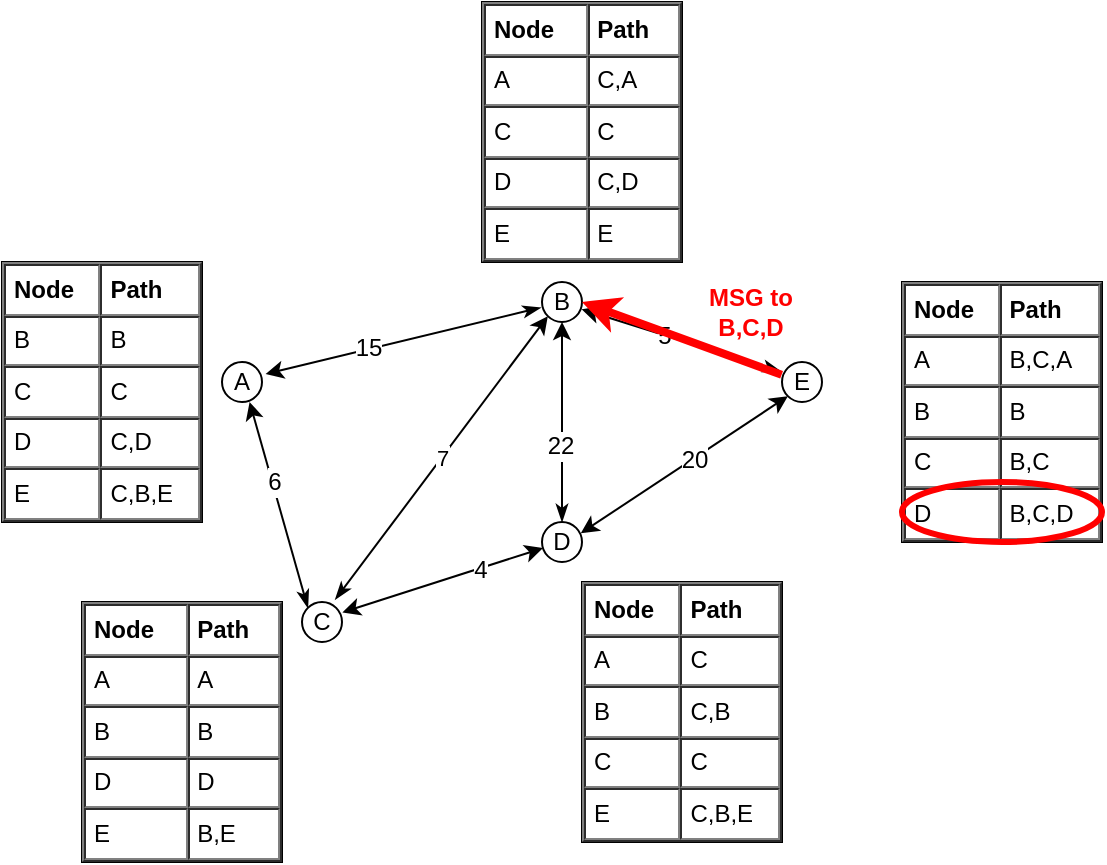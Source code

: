 <mxfile version="12.8.8" type="device"><diagram id="sx22odsF3yvGZIQwLneW" name="Page-1"><mxGraphModel dx="981" dy="530" grid="1" gridSize="10" guides="1" tooltips="1" connect="1" arrows="1" fold="1" page="1" pageScale="1" pageWidth="827" pageHeight="1169" math="0" shadow="0"><root><mxCell id="0"/><mxCell id="1" parent="0"/><mxCell id="Yn7ocNPaMwcuOcVTkm1H-1" value="&lt;div&gt;A&lt;/div&gt;" style="ellipse;whiteSpace=wrap;html=1;" parent="1" vertex="1"><mxGeometry x="150" y="230" width="20" height="20" as="geometry"/></mxCell><mxCell id="Yn7ocNPaMwcuOcVTkm1H-2" value="E" style="ellipse;whiteSpace=wrap;html=1;" parent="1" vertex="1"><mxGeometry x="430" y="230" width="20" height="20" as="geometry"/></mxCell><mxCell id="Yn7ocNPaMwcuOcVTkm1H-3" value="D" style="ellipse;whiteSpace=wrap;html=1;" parent="1" vertex="1"><mxGeometry x="310" y="310" width="20" height="20" as="geometry"/></mxCell><mxCell id="Yn7ocNPaMwcuOcVTkm1H-4" value="C" style="ellipse;whiteSpace=wrap;html=1;" parent="1" vertex="1"><mxGeometry x="190" y="350" width="20" height="20" as="geometry"/></mxCell><mxCell id="Yn7ocNPaMwcuOcVTkm1H-5" value="B" style="ellipse;whiteSpace=wrap;html=1;" parent="1" vertex="1"><mxGeometry x="310" y="190" width="20" height="20" as="geometry"/></mxCell><mxCell id="Yn7ocNPaMwcuOcVTkm1H-6" value="" style="endArrow=classic;html=1;exitX=0.5;exitY=0;exitDx=0;exitDy=0;entryX=0.5;entryY=1;entryDx=0;entryDy=0;startArrow=classicThin;startFill=1;" parent="1" source="Yn7ocNPaMwcuOcVTkm1H-3" target="Yn7ocNPaMwcuOcVTkm1H-5" edge="1"><mxGeometry width="50" height="50" relative="1" as="geometry"><mxPoint x="330" y="330" as="sourcePoint"/><mxPoint x="380" y="280" as="targetPoint"/></mxGeometry></mxCell><mxCell id="Yn7ocNPaMwcuOcVTkm1H-7" value="22" style="text;html=1;align=center;verticalAlign=middle;resizable=0;points=[];labelBackgroundColor=#ffffff;" parent="Yn7ocNPaMwcuOcVTkm1H-6" vertex="1" connectable="0"><mxGeometry x="-0.242" y="1" relative="1" as="geometry"><mxPoint as="offset"/></mxGeometry></mxCell><mxCell id="Yn7ocNPaMwcuOcVTkm1H-8" value="" style="endArrow=classic;html=1;entryX=1.01;entryY=0.26;entryDx=0;entryDy=0;entryPerimeter=0;startArrow=classic;startFill=1;" parent="1" source="Yn7ocNPaMwcuOcVTkm1H-3" target="Yn7ocNPaMwcuOcVTkm1H-4" edge="1"><mxGeometry width="50" height="50" relative="1" as="geometry"><mxPoint x="330" y="320" as="sourcePoint"/><mxPoint x="330" y="220" as="targetPoint"/></mxGeometry></mxCell><mxCell id="Yn7ocNPaMwcuOcVTkm1H-9" value="4" style="text;html=1;align=center;verticalAlign=middle;resizable=0;points=[];labelBackgroundColor=#ffffff;" parent="Yn7ocNPaMwcuOcVTkm1H-8" vertex="1" connectable="0"><mxGeometry x="-0.362" y="1" relative="1" as="geometry"><mxPoint as="offset"/></mxGeometry></mxCell><mxCell id="Yn7ocNPaMwcuOcVTkm1H-10" value="" style="endArrow=classic;html=1;exitX=0.97;exitY=0.28;exitDx=0;exitDy=0;entryX=0;entryY=1;entryDx=0;entryDy=0;exitPerimeter=0;startArrow=classic;startFill=1;" parent="1" source="Yn7ocNPaMwcuOcVTkm1H-3" target="Yn7ocNPaMwcuOcVTkm1H-2" edge="1"><mxGeometry width="50" height="50" relative="1" as="geometry"><mxPoint x="340" y="330" as="sourcePoint"/><mxPoint x="340" y="230" as="targetPoint"/></mxGeometry></mxCell><mxCell id="Yn7ocNPaMwcuOcVTkm1H-11" value="&lt;div&gt;20&lt;/div&gt;" style="text;html=1;align=center;verticalAlign=middle;resizable=0;points=[];labelBackgroundColor=#ffffff;" parent="Yn7ocNPaMwcuOcVTkm1H-10" vertex="1" connectable="0"><mxGeometry x="0.08" relative="1" as="geometry"><mxPoint as="offset"/></mxGeometry></mxCell><mxCell id="Yn7ocNPaMwcuOcVTkm1H-12" value="" style="endArrow=classic;html=1;exitX=-0.03;exitY=0.24;exitDx=0;exitDy=0;entryX=0.99;entryY=0.68;entryDx=0;entryDy=0;startArrow=classicThin;startFill=1;exitPerimeter=0;entryPerimeter=0;" parent="1" source="Yn7ocNPaMwcuOcVTkm1H-2" target="Yn7ocNPaMwcuOcVTkm1H-5" edge="1"><mxGeometry width="50" height="50" relative="1" as="geometry"><mxPoint x="330" y="320" as="sourcePoint"/><mxPoint x="330" y="220" as="targetPoint"/></mxGeometry></mxCell><mxCell id="Yn7ocNPaMwcuOcVTkm1H-13" value="5" style="text;html=1;align=center;verticalAlign=middle;resizable=0;points=[];labelBackgroundColor=#ffffff;" parent="Yn7ocNPaMwcuOcVTkm1H-12" vertex="1" connectable="0"><mxGeometry x="0.183" relative="1" as="geometry"><mxPoint as="offset"/></mxGeometry></mxCell><mxCell id="Yn7ocNPaMwcuOcVTkm1H-14" value="7" style="endArrow=classic;html=1;exitX=0.83;exitY=-0.06;exitDx=0;exitDy=0;entryX=0;entryY=1;entryDx=0;entryDy=0;startArrow=classicThin;startFill=1;exitPerimeter=0;" parent="1" source="Yn7ocNPaMwcuOcVTkm1H-4" target="Yn7ocNPaMwcuOcVTkm1H-5" edge="1"><mxGeometry width="50" height="50" relative="1" as="geometry"><mxPoint x="340" y="330" as="sourcePoint"/><mxPoint x="340" y="230" as="targetPoint"/></mxGeometry></mxCell><mxCell id="Yn7ocNPaMwcuOcVTkm1H-15" value="" style="endArrow=classic;html=1;exitX=0;exitY=0;exitDx=0;exitDy=0;entryX=0.69;entryY=1;entryDx=0;entryDy=0;startArrow=classicThin;startFill=1;entryPerimeter=0;" parent="1" source="Yn7ocNPaMwcuOcVTkm1H-4" target="Yn7ocNPaMwcuOcVTkm1H-1" edge="1"><mxGeometry width="50" height="50" relative="1" as="geometry"><mxPoint x="350" y="340" as="sourcePoint"/><mxPoint x="350" y="240" as="targetPoint"/></mxGeometry></mxCell><mxCell id="Yn7ocNPaMwcuOcVTkm1H-16" value="6" style="text;html=1;align=center;verticalAlign=middle;resizable=0;points=[];labelBackgroundColor=#ffffff;" parent="Yn7ocNPaMwcuOcVTkm1H-15" vertex="1" connectable="0"><mxGeometry x="0.224" y="-1" relative="1" as="geometry"><mxPoint as="offset"/></mxGeometry></mxCell><mxCell id="Yn7ocNPaMwcuOcVTkm1H-17" value="" style="endArrow=classic;html=1;exitX=-0.03;exitY=0.64;exitDx=0;exitDy=0;entryX=1.09;entryY=0.3;entryDx=0;entryDy=0;startArrow=classicThin;startFill=1;entryPerimeter=0;exitPerimeter=0;" parent="1" source="Yn7ocNPaMwcuOcVTkm1H-5" target="Yn7ocNPaMwcuOcVTkm1H-1" edge="1"><mxGeometry width="50" height="50" relative="1" as="geometry"><mxPoint x="360" y="350" as="sourcePoint"/><mxPoint x="360" y="250" as="targetPoint"/></mxGeometry></mxCell><mxCell id="Yn7ocNPaMwcuOcVTkm1H-18" value="15" style="text;html=1;align=center;verticalAlign=middle;resizable=0;points=[];labelBackgroundColor=#ffffff;" parent="Yn7ocNPaMwcuOcVTkm1H-17" vertex="1" connectable="0"><mxGeometry x="0.254" y="-1" relative="1" as="geometry"><mxPoint as="offset"/></mxGeometry></mxCell><mxCell id="Yn7ocNPaMwcuOcVTkm1H-19" value="&lt;table style=&quot;font-size: 1em ; width: 100% ; height: 100%&quot; cellspacing=&quot;0&quot; cellpadding=&quot;4&quot; border=&quot;1&quot;&gt;&lt;tbody&gt;&lt;tr&gt;&lt;th&gt;Node&lt;br&gt;&lt;/th&gt;&lt;th&gt;Path&lt;br&gt;&lt;/th&gt;&lt;/tr&gt;&lt;tr&gt;&lt;td&gt;A&lt;br&gt;&lt;/td&gt;&lt;td&gt;B,C,A&lt;br&gt;&lt;/td&gt;&lt;/tr&gt;&lt;tr&gt;&lt;td&gt;B&lt;br&gt;&lt;/td&gt;&lt;td&gt;B&lt;br&gt;&lt;/td&gt;&lt;/tr&gt;&lt;tr&gt;&lt;td&gt;C&lt;br&gt;&lt;/td&gt;&lt;td&gt;B,C&lt;br&gt;&lt;/td&gt;&lt;/tr&gt;&lt;tr&gt;&lt;td&gt;D&lt;/td&gt;&lt;td&gt;B,C,D&lt;/td&gt;&lt;/tr&gt;&lt;/tbody&gt;&lt;/table&gt; " style="verticalAlign=top;align=left;overflow=fill;fontSize=12;fontFamily=Helvetica;html=1" parent="1" vertex="1"><mxGeometry x="490" y="190" width="100" height="130" as="geometry"/></mxCell><mxCell id="Yn7ocNPaMwcuOcVTkm1H-20" value="&lt;table style=&quot;font-size: 1em ; width: 100% ; height: 100%&quot; cellspacing=&quot;0&quot; cellpadding=&quot;4&quot; border=&quot;1&quot;&gt;&lt;tbody&gt;&lt;tr&gt;&lt;th&gt;Node&lt;br&gt;&lt;/th&gt;&lt;th&gt;Path&lt;br&gt;&lt;/th&gt;&lt;/tr&gt;&lt;tr&gt;&lt;td&gt;A&lt;br&gt;&lt;/td&gt;&lt;td&gt;C&lt;br&gt;&lt;/td&gt;&lt;/tr&gt;&lt;tr&gt;&lt;td&gt;B&lt;br&gt;&lt;/td&gt;&lt;td&gt;C,B&lt;br&gt;&lt;/td&gt;&lt;/tr&gt;&lt;tr&gt;&lt;td&gt;C&lt;br&gt;&lt;/td&gt;&lt;td&gt;C&lt;br&gt;&lt;/td&gt;&lt;/tr&gt;&lt;tr&gt;&lt;td&gt;E&lt;/td&gt;&lt;td&gt;C,B,E&lt;br&gt;&lt;/td&gt;&lt;/tr&gt;&lt;/tbody&gt;&lt;/table&gt; " style="verticalAlign=top;align=left;overflow=fill;fontSize=12;fontFamily=Helvetica;html=1" parent="1" vertex="1"><mxGeometry x="330" y="340" width="100" height="130" as="geometry"/></mxCell><mxCell id="Yn7ocNPaMwcuOcVTkm1H-21" value="&lt;table style=&quot;font-size: 1em ; width: 100% ; height: 100%&quot; cellspacing=&quot;0&quot; cellpadding=&quot;4&quot; border=&quot;1&quot;&gt;&lt;tbody&gt;&lt;tr&gt;&lt;th&gt;Node&lt;br&gt;&lt;/th&gt;&lt;th&gt;Path&lt;br&gt;&lt;/th&gt;&lt;/tr&gt;&lt;tr&gt;&lt;td&gt;A&lt;br&gt;&lt;/td&gt;&lt;td&gt;C,A&lt;br&gt;&lt;/td&gt;&lt;/tr&gt;&lt;tr&gt;&lt;td&gt;C&lt;br&gt;&lt;/td&gt;&lt;td&gt;C&lt;br&gt;&lt;/td&gt;&lt;/tr&gt;&lt;tr&gt;&lt;td&gt;D&lt;br&gt;&lt;/td&gt;&lt;td&gt;C,D&lt;br&gt;&lt;/td&gt;&lt;/tr&gt;&lt;tr&gt;&lt;td&gt;E&lt;/td&gt;&lt;td&gt;E&lt;/td&gt;&lt;/tr&gt;&lt;/tbody&gt;&lt;/table&gt; " style="verticalAlign=top;align=left;overflow=fill;fontSize=12;fontFamily=Helvetica;html=1" parent="1" vertex="1"><mxGeometry x="280" y="50" width="100" height="130" as="geometry"/></mxCell><mxCell id="Yn7ocNPaMwcuOcVTkm1H-22" value="&lt;table style=&quot;font-size: 1em ; width: 100% ; height: 100%&quot; cellspacing=&quot;0&quot; cellpadding=&quot;4&quot; border=&quot;1&quot;&gt;&lt;tbody&gt;&lt;tr&gt;&lt;th&gt;Node&lt;br&gt;&lt;/th&gt;&lt;th&gt;Path&lt;/th&gt;&lt;/tr&gt;&lt;tr&gt;&lt;td&gt;B&lt;br&gt;&lt;/td&gt;&lt;td&gt;B&lt;br&gt;&lt;/td&gt;&lt;/tr&gt;&lt;tr&gt;&lt;td&gt;C&lt;br&gt;&lt;/td&gt;&lt;td&gt;C&lt;br&gt;&lt;/td&gt;&lt;/tr&gt;&lt;tr&gt;&lt;td&gt;D&lt;br&gt;&lt;/td&gt;&lt;td&gt;C,D&lt;br&gt;&lt;/td&gt;&lt;/tr&gt;&lt;tr&gt;&lt;td&gt;E&lt;/td&gt;&lt;td&gt;C,B,E&lt;/td&gt;&lt;/tr&gt;&lt;/tbody&gt;&lt;/table&gt; " style="verticalAlign=top;align=left;overflow=fill;fontSize=12;fontFamily=Helvetica;html=1" parent="1" vertex="1"><mxGeometry x="40" y="180" width="100" height="130" as="geometry"/></mxCell><mxCell id="Yn7ocNPaMwcuOcVTkm1H-23" value="&lt;table style=&quot;font-size: 1em ; width: 100% ; height: 100%&quot; cellspacing=&quot;0&quot; cellpadding=&quot;4&quot; border=&quot;1&quot;&gt;&lt;tbody&gt;&lt;tr&gt;&lt;th&gt;Node&lt;br&gt;&lt;/th&gt;&lt;th&gt;Path&lt;/th&gt;&lt;/tr&gt;&lt;tr&gt;&lt;td&gt;A&lt;br&gt;&lt;/td&gt;&lt;td&gt;A&lt;br&gt;&lt;/td&gt;&lt;/tr&gt;&lt;tr&gt;&lt;td&gt;B&lt;br&gt;&lt;/td&gt;&lt;td&gt;B&lt;br&gt;&lt;/td&gt;&lt;/tr&gt;&lt;tr&gt;&lt;td&gt;D&lt;/td&gt;&lt;td&gt;D&lt;br&gt;&lt;/td&gt;&lt;/tr&gt;&lt;tr&gt;&lt;td&gt;E&lt;/td&gt;&lt;td&gt;B,E&lt;/td&gt;&lt;/tr&gt;&lt;/tbody&gt;&lt;/table&gt; " style="verticalAlign=top;align=left;overflow=fill;fontSize=12;fontFamily=Helvetica;html=1" parent="1" vertex="1"><mxGeometry x="80" y="350" width="100" height="130" as="geometry"/></mxCell><mxCell id="nrM10VmfILlnJ1qNf70L-2" value="" style="endArrow=classic;html=1;strokeColor=#FF0000;targetPerimeterSpacing=0;strokeWidth=4;exitX=-0.01;exitY=0.32;exitDx=0;exitDy=0;exitPerimeter=0;" edge="1" parent="1" source="Yn7ocNPaMwcuOcVTkm1H-2"><mxGeometry width="50" height="50" relative="1" as="geometry"><mxPoint x="420" y="230" as="sourcePoint"/><mxPoint x="330" y="200" as="targetPoint"/></mxGeometry></mxCell><mxCell id="nrM10VmfILlnJ1qNf70L-3" value="&lt;div&gt;&lt;b&gt;&lt;font color=&quot;#FF0000&quot;&gt;MSG to &lt;br&gt;&lt;/font&gt;&lt;/b&gt;&lt;/div&gt;&lt;div&gt;&lt;b&gt;&lt;font color=&quot;#FF0000&quot;&gt;B,C,D&lt;/font&gt;&lt;/b&gt;&lt;/div&gt;" style="text;html=1;align=center;verticalAlign=middle;resizable=0;points=[];autosize=1;" vertex="1" parent="1"><mxGeometry x="384" y="190" width="60" height="30" as="geometry"/></mxCell><mxCell id="nrM10VmfILlnJ1qNf70L-5" value="" style="ellipse;whiteSpace=wrap;html=1;fillColor=none;strokeColor=#FF0000;strokeWidth=3;" vertex="1" parent="1"><mxGeometry x="490" y="290" width="100" height="30" as="geometry"/></mxCell></root></mxGraphModel></diagram></mxfile>